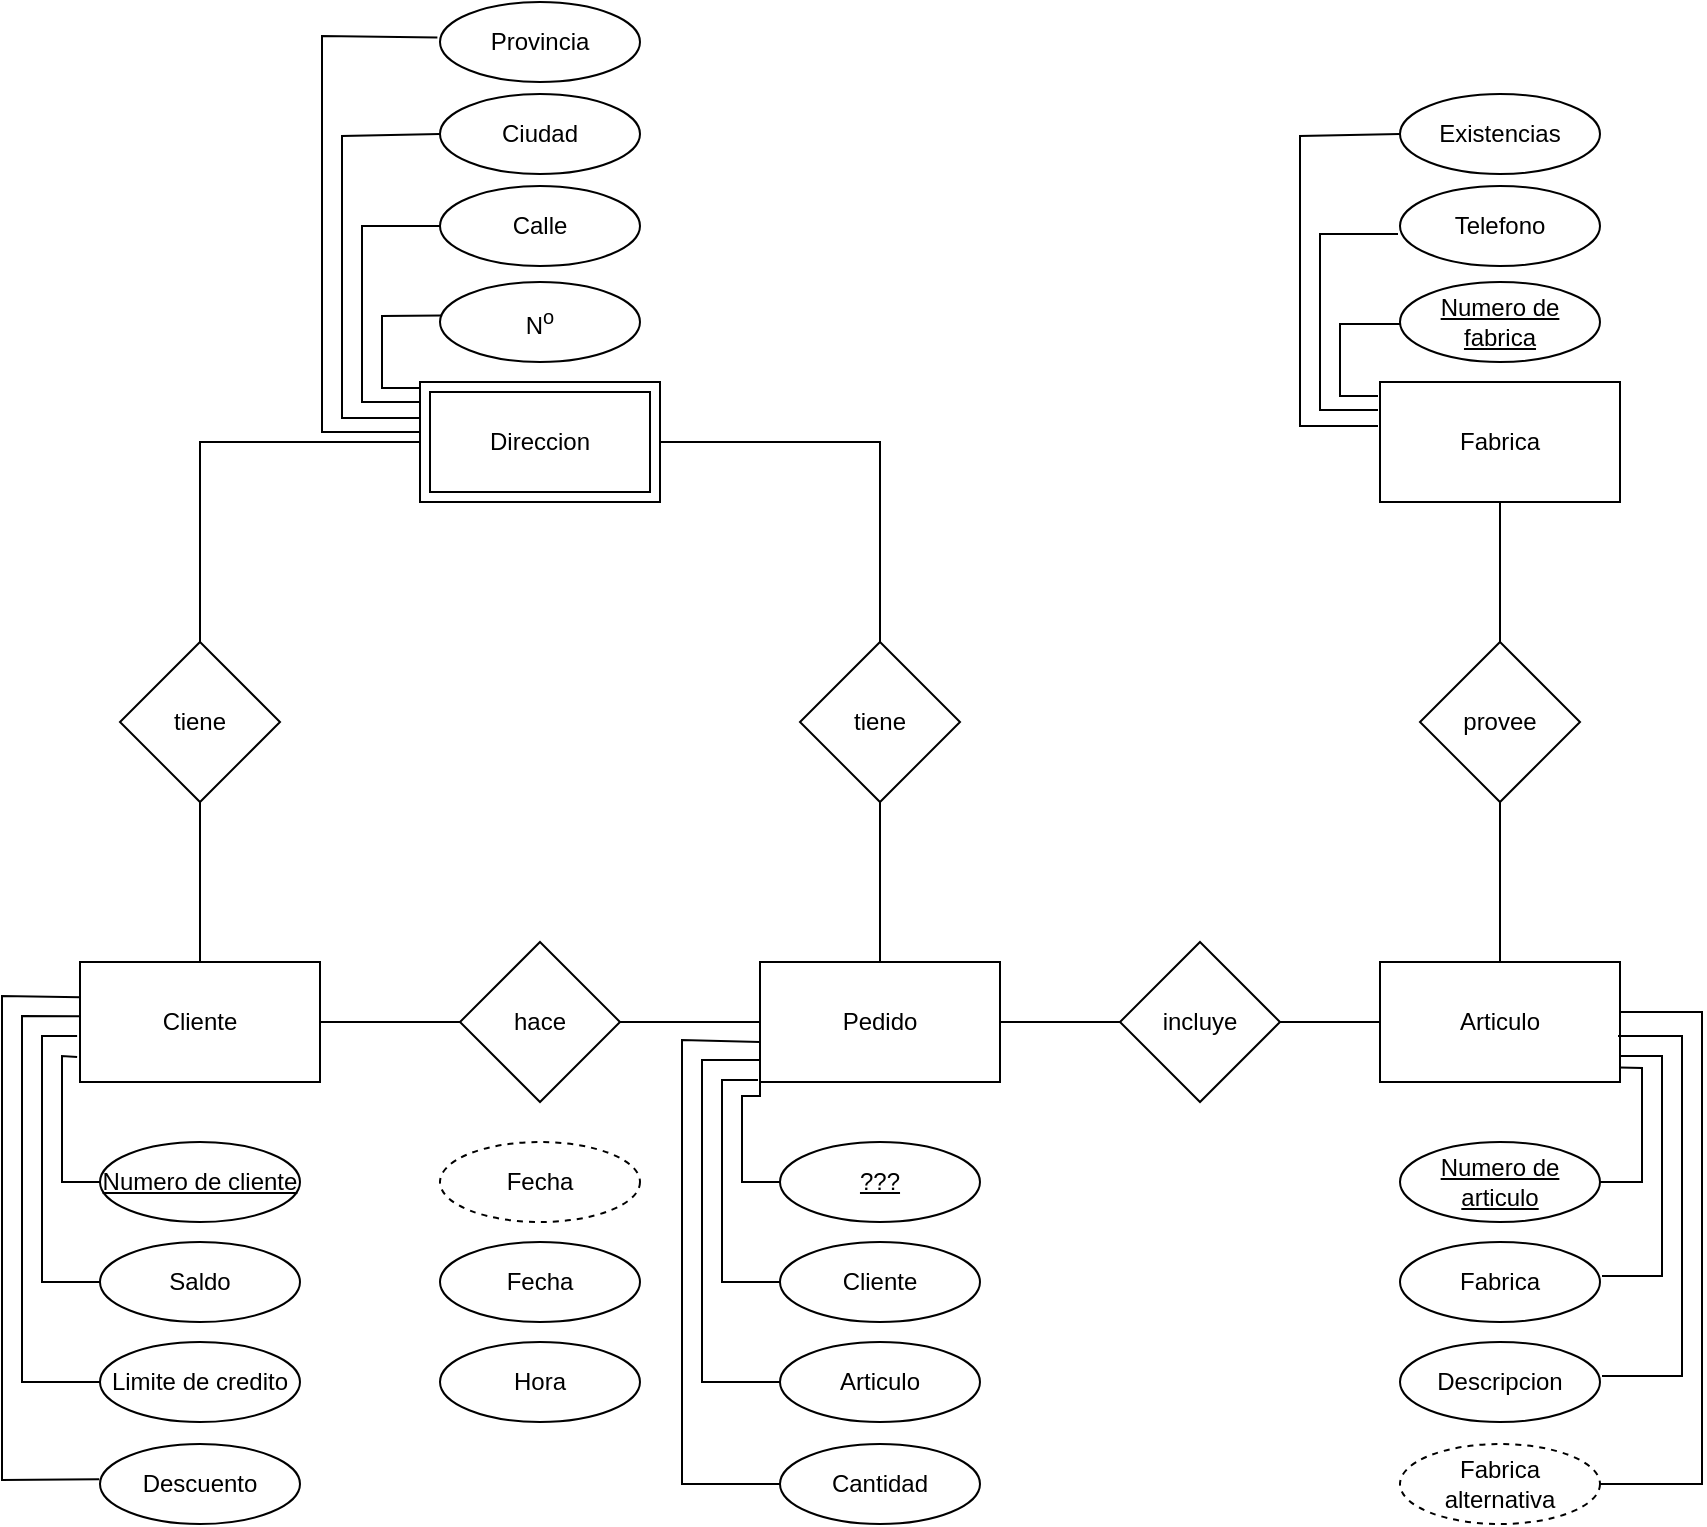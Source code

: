 <mxfile version="21.8.2" type="github">
  <diagram name="Página-1" id="89lUnM1CVFKgz8XGrqw-">
    <mxGraphModel dx="1300" dy="1634" grid="1" gridSize="10" guides="1" tooltips="1" connect="1" arrows="1" fold="1" page="1" pageScale="1" pageWidth="1169" pageHeight="827" math="0" shadow="0">
      <root>
        <mxCell id="0" />
        <mxCell id="1" parent="0" />
        <mxCell id="3N2Si7GXqS0H-kLlzUNv-1" value="Articulo" style="rounded=0;whiteSpace=wrap;html=1;" vertex="1" parent="1">
          <mxGeometry x="729" y="483" width="120" height="60" as="geometry" />
        </mxCell>
        <mxCell id="3N2Si7GXqS0H-kLlzUNv-2" value="Cliente" style="rounded=0;whiteSpace=wrap;html=1;" vertex="1" parent="1">
          <mxGeometry x="79" y="483" width="120" height="60" as="geometry" />
        </mxCell>
        <mxCell id="3N2Si7GXqS0H-kLlzUNv-3" value="Pedido" style="rounded=0;whiteSpace=wrap;html=1;" vertex="1" parent="1">
          <mxGeometry x="419" y="483" width="120" height="60" as="geometry" />
        </mxCell>
        <mxCell id="3N2Si7GXqS0H-kLlzUNv-4" value="Fabrica" style="rounded=0;whiteSpace=wrap;html=1;" vertex="1" parent="1">
          <mxGeometry x="729" y="193" width="120" height="60" as="geometry" />
        </mxCell>
        <mxCell id="3N2Si7GXqS0H-kLlzUNv-6" value="hace" style="rhombus;whiteSpace=wrap;html=1;" vertex="1" parent="1">
          <mxGeometry x="269" y="473" width="80" height="80" as="geometry" />
        </mxCell>
        <mxCell id="3N2Si7GXqS0H-kLlzUNv-7" value="incluye" style="rhombus;whiteSpace=wrap;html=1;" vertex="1" parent="1">
          <mxGeometry x="599" y="473" width="80" height="80" as="geometry" />
        </mxCell>
        <mxCell id="3N2Si7GXqS0H-kLlzUNv-8" value="tiene" style="rhombus;whiteSpace=wrap;html=1;" vertex="1" parent="1">
          <mxGeometry x="99" y="323" width="80" height="80" as="geometry" />
        </mxCell>
        <mxCell id="3N2Si7GXqS0H-kLlzUNv-9" value="tiene" style="rhombus;whiteSpace=wrap;html=1;" vertex="1" parent="1">
          <mxGeometry x="439" y="323" width="80" height="80" as="geometry" />
        </mxCell>
        <mxCell id="3N2Si7GXqS0H-kLlzUNv-10" value="provee" style="rhombus;whiteSpace=wrap;html=1;" vertex="1" parent="1">
          <mxGeometry x="749" y="323" width="80" height="80" as="geometry" />
        </mxCell>
        <mxCell id="3N2Si7GXqS0H-kLlzUNv-11" value="" style="endArrow=none;html=1;rounded=0;entryX=1;entryY=0.5;entryDx=0;entryDy=0;" edge="1" parent="1" source="3N2Si7GXqS0H-kLlzUNv-6" target="3N2Si7GXqS0H-kLlzUNv-2">
          <mxGeometry width="50" height="50" relative="1" as="geometry">
            <mxPoint x="499" y="423" as="sourcePoint" />
            <mxPoint x="549" y="373" as="targetPoint" />
          </mxGeometry>
        </mxCell>
        <mxCell id="3N2Si7GXqS0H-kLlzUNv-12" value="" style="endArrow=none;html=1;rounded=0;entryX=0;entryY=0.5;entryDx=0;entryDy=0;exitX=1;exitY=0.5;exitDx=0;exitDy=0;" edge="1" parent="1" source="3N2Si7GXqS0H-kLlzUNv-6" target="3N2Si7GXqS0H-kLlzUNv-3">
          <mxGeometry width="50" height="50" relative="1" as="geometry">
            <mxPoint x="279" y="523" as="sourcePoint" />
            <mxPoint x="209" y="523" as="targetPoint" />
          </mxGeometry>
        </mxCell>
        <mxCell id="3N2Si7GXqS0H-kLlzUNv-13" value="" style="endArrow=none;html=1;rounded=0;entryX=0.5;entryY=0;entryDx=0;entryDy=0;exitX=0.5;exitY=1;exitDx=0;exitDy=0;" edge="1" parent="1" source="3N2Si7GXqS0H-kLlzUNv-8" target="3N2Si7GXqS0H-kLlzUNv-2">
          <mxGeometry width="50" height="50" relative="1" as="geometry">
            <mxPoint x="359" y="523" as="sourcePoint" />
            <mxPoint x="429" y="523" as="targetPoint" />
          </mxGeometry>
        </mxCell>
        <mxCell id="3N2Si7GXqS0H-kLlzUNv-14" value="" style="endArrow=none;html=1;rounded=0;entryX=0;entryY=0.5;entryDx=0;entryDy=0;exitX=0.5;exitY=0;exitDx=0;exitDy=0;" edge="1" parent="1" source="3N2Si7GXqS0H-kLlzUNv-8">
          <mxGeometry width="50" height="50" relative="1" as="geometry">
            <mxPoint x="149" y="413" as="sourcePoint" />
            <mxPoint x="249" y="223" as="targetPoint" />
            <Array as="points">
              <mxPoint x="139" y="223" />
            </Array>
          </mxGeometry>
        </mxCell>
        <mxCell id="3N2Si7GXqS0H-kLlzUNv-15" value="" style="endArrow=none;html=1;rounded=0;entryX=1;entryY=0.5;entryDx=0;entryDy=0;exitX=0.5;exitY=0;exitDx=0;exitDy=0;" edge="1" parent="1" source="3N2Si7GXqS0H-kLlzUNv-9">
          <mxGeometry width="50" height="50" relative="1" as="geometry">
            <mxPoint x="149" y="333" as="sourcePoint" />
            <mxPoint x="369" y="223" as="targetPoint" />
            <Array as="points">
              <mxPoint x="479" y="223" />
            </Array>
          </mxGeometry>
        </mxCell>
        <mxCell id="3N2Si7GXqS0H-kLlzUNv-16" value="" style="endArrow=none;html=1;rounded=0;exitX=1;exitY=0.5;exitDx=0;exitDy=0;" edge="1" parent="1" source="3N2Si7GXqS0H-kLlzUNv-3" target="3N2Si7GXqS0H-kLlzUNv-7">
          <mxGeometry width="50" height="50" relative="1" as="geometry">
            <mxPoint x="359" y="523" as="sourcePoint" />
            <mxPoint x="429" y="523" as="targetPoint" />
          </mxGeometry>
        </mxCell>
        <mxCell id="3N2Si7GXqS0H-kLlzUNv-17" value="Direccion" style="shape=ext;margin=3;double=1;whiteSpace=wrap;html=1;align=center;" vertex="1" parent="1">
          <mxGeometry x="249" y="193" width="120" height="60" as="geometry" />
        </mxCell>
        <mxCell id="3N2Si7GXqS0H-kLlzUNv-18" value="" style="endArrow=none;html=1;rounded=0;exitX=0.5;exitY=0;exitDx=0;exitDy=0;entryX=0.5;entryY=1;entryDx=0;entryDy=0;" edge="1" parent="1" source="3N2Si7GXqS0H-kLlzUNv-3" target="3N2Si7GXqS0H-kLlzUNv-9">
          <mxGeometry width="50" height="50" relative="1" as="geometry">
            <mxPoint x="549" y="523" as="sourcePoint" />
            <mxPoint x="609" y="523" as="targetPoint" />
          </mxGeometry>
        </mxCell>
        <mxCell id="3N2Si7GXqS0H-kLlzUNv-19" value="" style="endArrow=none;html=1;rounded=0;exitX=0;exitY=0.5;exitDx=0;exitDy=0;entryX=1;entryY=0.5;entryDx=0;entryDy=0;" edge="1" parent="1" source="3N2Si7GXqS0H-kLlzUNv-1" target="3N2Si7GXqS0H-kLlzUNv-7">
          <mxGeometry width="50" height="50" relative="1" as="geometry">
            <mxPoint x="489" y="493" as="sourcePoint" />
            <mxPoint x="489" y="413" as="targetPoint" />
          </mxGeometry>
        </mxCell>
        <mxCell id="3N2Si7GXqS0H-kLlzUNv-20" value="" style="endArrow=none;html=1;rounded=0;exitX=0.5;exitY=0;exitDx=0;exitDy=0;entryX=0.5;entryY=1;entryDx=0;entryDy=0;" edge="1" parent="1" source="3N2Si7GXqS0H-kLlzUNv-1" target="3N2Si7GXqS0H-kLlzUNv-10">
          <mxGeometry width="50" height="50" relative="1" as="geometry">
            <mxPoint x="739" y="523" as="sourcePoint" />
            <mxPoint x="689" y="523" as="targetPoint" />
          </mxGeometry>
        </mxCell>
        <mxCell id="3N2Si7GXqS0H-kLlzUNv-21" value="" style="endArrow=none;html=1;rounded=0;exitX=0.5;exitY=0;exitDx=0;exitDy=0;entryX=0.5;entryY=1;entryDx=0;entryDy=0;" edge="1" parent="1" source="3N2Si7GXqS0H-kLlzUNv-10" target="3N2Si7GXqS0H-kLlzUNv-4">
          <mxGeometry width="50" height="50" relative="1" as="geometry">
            <mxPoint x="799" y="493" as="sourcePoint" />
            <mxPoint x="799" y="413" as="targetPoint" />
          </mxGeometry>
        </mxCell>
        <mxCell id="3N2Si7GXqS0H-kLlzUNv-22" value="Numero de cliente" style="ellipse;whiteSpace=wrap;html=1;align=center;fontStyle=4;" vertex="1" parent="1">
          <mxGeometry x="89" y="573" width="100" height="40" as="geometry" />
        </mxCell>
        <mxCell id="3N2Si7GXqS0H-kLlzUNv-23" value="Numero de articulo" style="ellipse;whiteSpace=wrap;html=1;align=center;fontStyle=4;" vertex="1" parent="1">
          <mxGeometry x="739" y="573" width="100" height="40" as="geometry" />
        </mxCell>
        <mxCell id="3N2Si7GXqS0H-kLlzUNv-24" value="Numero de fabrica" style="ellipse;whiteSpace=wrap;html=1;align=center;fontStyle=4;" vertex="1" parent="1">
          <mxGeometry x="739" y="143" width="100" height="40" as="geometry" />
        </mxCell>
        <mxCell id="3N2Si7GXqS0H-kLlzUNv-25" value="???" style="ellipse;whiteSpace=wrap;html=1;align=center;fontStyle=4;" vertex="1" parent="1">
          <mxGeometry x="429" y="573" width="100" height="40" as="geometry" />
        </mxCell>
        <mxCell id="3N2Si7GXqS0H-kLlzUNv-26" value="Saldo" style="ellipse;whiteSpace=wrap;html=1;" vertex="1" parent="1">
          <mxGeometry x="89" y="623" width="100" height="40" as="geometry" />
        </mxCell>
        <mxCell id="3N2Si7GXqS0H-kLlzUNv-27" value="Limite de credito" style="ellipse;whiteSpace=wrap;html=1;" vertex="1" parent="1">
          <mxGeometry x="89" y="673" width="100" height="40" as="geometry" />
        </mxCell>
        <mxCell id="3N2Si7GXqS0H-kLlzUNv-28" value="Descuento" style="ellipse;whiteSpace=wrap;html=1;" vertex="1" parent="1">
          <mxGeometry x="89" y="724" width="100" height="40" as="geometry" />
        </mxCell>
        <mxCell id="3N2Si7GXqS0H-kLlzUNv-29" value="Fabrica" style="ellipse;whiteSpace=wrap;html=1;" vertex="1" parent="1">
          <mxGeometry x="739" y="623" width="100" height="40" as="geometry" />
        </mxCell>
        <mxCell id="3N2Si7GXqS0H-kLlzUNv-30" value="Descripcion" style="ellipse;whiteSpace=wrap;html=1;" vertex="1" parent="1">
          <mxGeometry x="739" y="673" width="100" height="40" as="geometry" />
        </mxCell>
        <mxCell id="3N2Si7GXqS0H-kLlzUNv-31" value="Fabrica alternativa" style="ellipse;whiteSpace=wrap;html=1;align=center;dashed=1;" vertex="1" parent="1">
          <mxGeometry x="739" y="724" width="100" height="40" as="geometry" />
        </mxCell>
        <mxCell id="3N2Si7GXqS0H-kLlzUNv-32" value="Telefono" style="ellipse;whiteSpace=wrap;html=1;" vertex="1" parent="1">
          <mxGeometry x="739" y="95" width="100" height="40" as="geometry" />
        </mxCell>
        <mxCell id="3N2Si7GXqS0H-kLlzUNv-33" value="Existencias" style="ellipse;whiteSpace=wrap;html=1;" vertex="1" parent="1">
          <mxGeometry x="739" y="49" width="100" height="40" as="geometry" />
        </mxCell>
        <mxCell id="3N2Si7GXqS0H-kLlzUNv-34" value="N&lt;sup&gt;o&lt;/sup&gt;" style="ellipse;whiteSpace=wrap;html=1;" vertex="1" parent="1">
          <mxGeometry x="259" y="143" width="100" height="40" as="geometry" />
        </mxCell>
        <mxCell id="3N2Si7GXqS0H-kLlzUNv-35" value="Calle" style="ellipse;whiteSpace=wrap;html=1;" vertex="1" parent="1">
          <mxGeometry x="259" y="95" width="100" height="40" as="geometry" />
        </mxCell>
        <mxCell id="3N2Si7GXqS0H-kLlzUNv-36" value="Ciudad" style="ellipse;whiteSpace=wrap;html=1;" vertex="1" parent="1">
          <mxGeometry x="259" y="49" width="100" height="40" as="geometry" />
        </mxCell>
        <mxCell id="3N2Si7GXqS0H-kLlzUNv-37" value="Provincia" style="ellipse;whiteSpace=wrap;html=1;" vertex="1" parent="1">
          <mxGeometry x="259" y="3" width="100" height="40" as="geometry" />
        </mxCell>
        <mxCell id="3N2Si7GXqS0H-kLlzUNv-38" value="Cliente" style="ellipse;whiteSpace=wrap;html=1;" vertex="1" parent="1">
          <mxGeometry x="429" y="623" width="100" height="40" as="geometry" />
        </mxCell>
        <mxCell id="3N2Si7GXqS0H-kLlzUNv-40" value="Articulo" style="ellipse;whiteSpace=wrap;html=1;" vertex="1" parent="1">
          <mxGeometry x="429" y="673" width="100" height="40" as="geometry" />
        </mxCell>
        <mxCell id="3N2Si7GXqS0H-kLlzUNv-41" value="Cantidad" style="ellipse;whiteSpace=wrap;html=1;" vertex="1" parent="1">
          <mxGeometry x="429" y="724" width="100" height="40" as="geometry" />
        </mxCell>
        <mxCell id="3N2Si7GXqS0H-kLlzUNv-42" value="Fecha" style="ellipse;whiteSpace=wrap;html=1;align=center;dashed=1;" vertex="1" parent="1">
          <mxGeometry x="259" y="573" width="100" height="40" as="geometry" />
        </mxCell>
        <mxCell id="3N2Si7GXqS0H-kLlzUNv-45" value="Fecha" style="ellipse;whiteSpace=wrap;html=1;" vertex="1" parent="1">
          <mxGeometry x="259" y="623" width="100" height="40" as="geometry" />
        </mxCell>
        <mxCell id="3N2Si7GXqS0H-kLlzUNv-46" value="Hora" style="ellipse;whiteSpace=wrap;html=1;" vertex="1" parent="1">
          <mxGeometry x="259" y="673" width="100" height="40" as="geometry" />
        </mxCell>
        <mxCell id="3N2Si7GXqS0H-kLlzUNv-47" value="" style="endArrow=none;html=1;rounded=0;entryX=-0.012;entryY=0.792;entryDx=0;entryDy=0;exitX=0;exitY=0.5;exitDx=0;exitDy=0;entryPerimeter=0;" edge="1" parent="1" source="3N2Si7GXqS0H-kLlzUNv-22" target="3N2Si7GXqS0H-kLlzUNv-2">
          <mxGeometry width="50" height="50" relative="1" as="geometry">
            <mxPoint x="149" y="413" as="sourcePoint" />
            <mxPoint x="149" y="493" as="targetPoint" />
            <Array as="points">
              <mxPoint x="70" y="593" />
              <mxPoint x="70" y="530" />
            </Array>
          </mxGeometry>
        </mxCell>
        <mxCell id="3N2Si7GXqS0H-kLlzUNv-48" value="" style="endArrow=none;html=1;rounded=0;entryX=-0.012;entryY=0.616;entryDx=0;entryDy=0;exitX=0;exitY=0.5;exitDx=0;exitDy=0;entryPerimeter=0;" edge="1" parent="1" source="3N2Si7GXqS0H-kLlzUNv-26" target="3N2Si7GXqS0H-kLlzUNv-2">
          <mxGeometry width="50" height="50" relative="1" as="geometry">
            <mxPoint x="99" y="603" as="sourcePoint" />
            <mxPoint x="88" y="541" as="targetPoint" />
            <Array as="points">
              <mxPoint x="60" y="643" />
              <mxPoint x="60" y="520" />
            </Array>
          </mxGeometry>
        </mxCell>
        <mxCell id="3N2Si7GXqS0H-kLlzUNv-49" value="" style="endArrow=none;html=1;rounded=0;entryX=-0.003;entryY=0.453;entryDx=0;entryDy=0;exitX=0;exitY=0.5;exitDx=0;exitDy=0;entryPerimeter=0;" edge="1" parent="1" source="3N2Si7GXqS0H-kLlzUNv-27" target="3N2Si7GXqS0H-kLlzUNv-2">
          <mxGeometry width="50" height="50" relative="1" as="geometry">
            <mxPoint x="99" y="653" as="sourcePoint" />
            <mxPoint x="88" y="530" as="targetPoint" />
            <Array as="points">
              <mxPoint x="50" y="693" />
              <mxPoint x="50" y="510" />
            </Array>
          </mxGeometry>
        </mxCell>
        <mxCell id="3N2Si7GXqS0H-kLlzUNv-50" value="" style="endArrow=none;html=1;rounded=0;entryX=0.002;entryY=0.294;entryDx=0;entryDy=0;exitX=-0.004;exitY=0.442;exitDx=0;exitDy=0;entryPerimeter=0;exitPerimeter=0;" edge="1" parent="1" source="3N2Si7GXqS0H-kLlzUNv-28" target="3N2Si7GXqS0H-kLlzUNv-2">
          <mxGeometry width="50" height="50" relative="1" as="geometry">
            <mxPoint x="99" y="703" as="sourcePoint" />
            <mxPoint x="89" y="520" as="targetPoint" />
            <Array as="points">
              <mxPoint x="40" y="742" />
              <mxPoint x="40" y="500" />
            </Array>
          </mxGeometry>
        </mxCell>
        <mxCell id="3N2Si7GXqS0H-kLlzUNv-60" value="" style="endArrow=none;html=1;rounded=0;entryX=0;entryY=1;entryDx=0;entryDy=0;exitX=0;exitY=0.5;exitDx=0;exitDy=0;" edge="1" parent="1" source="3N2Si7GXqS0H-kLlzUNv-25" target="3N2Si7GXqS0H-kLlzUNv-3">
          <mxGeometry width="50" height="50" relative="1" as="geometry">
            <mxPoint x="429" y="615" as="sourcePoint" />
            <mxPoint x="418" y="553" as="targetPoint" />
            <Array as="points">
              <mxPoint x="410" y="593" />
              <mxPoint x="410" y="550" />
              <mxPoint x="419" y="550" />
            </Array>
          </mxGeometry>
        </mxCell>
        <mxCell id="3N2Si7GXqS0H-kLlzUNv-61" value="" style="endArrow=none;html=1;rounded=0;entryX=-0.012;entryY=0.616;entryDx=0;entryDy=0;exitX=0;exitY=0.5;exitDx=0;exitDy=0;entryPerimeter=0;" edge="1" parent="1" source="3N2Si7GXqS0H-kLlzUNv-38">
          <mxGeometry width="50" height="50" relative="1" as="geometry">
            <mxPoint x="429" y="665" as="sourcePoint" />
            <mxPoint x="418" y="542" as="targetPoint" />
            <Array as="points">
              <mxPoint x="400" y="643" />
              <mxPoint x="400" y="542" />
            </Array>
          </mxGeometry>
        </mxCell>
        <mxCell id="3N2Si7GXqS0H-kLlzUNv-62" value="" style="endArrow=none;html=1;rounded=0;entryX=-0.003;entryY=0.453;entryDx=0;entryDy=0;exitX=0;exitY=0.5;exitDx=0;exitDy=0;entryPerimeter=0;" edge="1" parent="1" source="3N2Si7GXqS0H-kLlzUNv-40">
          <mxGeometry width="50" height="50" relative="1" as="geometry">
            <mxPoint x="429" y="715" as="sourcePoint" />
            <mxPoint x="419" y="532" as="targetPoint" />
            <Array as="points">
              <mxPoint x="390" y="693" />
              <mxPoint x="390" y="532" />
            </Array>
          </mxGeometry>
        </mxCell>
        <mxCell id="3N2Si7GXqS0H-kLlzUNv-63" value="" style="endArrow=none;html=1;rounded=0;entryX=0.002;entryY=0.294;entryDx=0;entryDy=0;exitX=0;exitY=0.5;exitDx=0;exitDy=0;entryPerimeter=0;" edge="1" parent="1" source="3N2Si7GXqS0H-kLlzUNv-41">
          <mxGeometry width="50" height="50" relative="1" as="geometry">
            <mxPoint x="429" y="764" as="sourcePoint" />
            <mxPoint x="419" y="523" as="targetPoint" />
            <Array as="points">
              <mxPoint x="380" y="744" />
              <mxPoint x="380" y="522" />
            </Array>
          </mxGeometry>
        </mxCell>
        <mxCell id="3N2Si7GXqS0H-kLlzUNv-64" value="" style="endArrow=none;html=1;rounded=0;entryX=-0.012;entryY=0.792;entryDx=0;entryDy=0;exitX=0.011;exitY=0.419;exitDx=0;exitDy=0;entryPerimeter=0;exitPerimeter=0;" edge="1" parent="1" source="3N2Si7GXqS0H-kLlzUNv-34">
          <mxGeometry width="50" height="50" relative="1" as="geometry">
            <mxPoint x="259" y="161" as="sourcePoint" />
            <mxPoint x="249" y="196" as="targetPoint" />
            <Array as="points">
              <mxPoint x="230" y="160" />
              <mxPoint x="230" y="196" />
            </Array>
          </mxGeometry>
        </mxCell>
        <mxCell id="3N2Si7GXqS0H-kLlzUNv-65" value="" style="endArrow=none;html=1;rounded=0;entryX=-0.012;entryY=0.616;entryDx=0;entryDy=0;exitX=0;exitY=0.5;exitDx=0;exitDy=0;entryPerimeter=0;" edge="1" parent="1" source="3N2Si7GXqS0H-kLlzUNv-35">
          <mxGeometry width="50" height="50" relative="1" as="geometry">
            <mxPoint x="238" y="80" as="sourcePoint" />
            <mxPoint x="249" y="203" as="targetPoint" />
            <Array as="points">
              <mxPoint x="220" y="115" />
              <mxPoint x="220" y="203" />
            </Array>
          </mxGeometry>
        </mxCell>
        <mxCell id="3N2Si7GXqS0H-kLlzUNv-66" value="" style="endArrow=none;html=1;rounded=0;entryX=-0.003;entryY=0.453;entryDx=0;entryDy=0;exitX=0;exitY=0.5;exitDx=0;exitDy=0;entryPerimeter=0;" edge="1" parent="1" source="3N2Si7GXqS0H-kLlzUNv-36">
          <mxGeometry width="50" height="50" relative="1" as="geometry">
            <mxPoint x="239" y="28" as="sourcePoint" />
            <mxPoint x="249" y="211" as="targetPoint" />
            <Array as="points">
              <mxPoint x="210" y="70" />
              <mxPoint x="210" y="211" />
            </Array>
          </mxGeometry>
        </mxCell>
        <mxCell id="3N2Si7GXqS0H-kLlzUNv-67" value="" style="endArrow=none;html=1;rounded=0;entryX=0.002;entryY=0.294;entryDx=0;entryDy=0;exitX=-0.013;exitY=0.444;exitDx=0;exitDy=0;entryPerimeter=0;exitPerimeter=0;" edge="1" parent="1" source="3N2Si7GXqS0H-kLlzUNv-37">
          <mxGeometry width="50" height="50" relative="1" as="geometry">
            <mxPoint x="239" y="-23" as="sourcePoint" />
            <mxPoint x="249" y="218" as="targetPoint" />
            <Array as="points">
              <mxPoint x="200" y="20" />
              <mxPoint x="200" y="218" />
            </Array>
          </mxGeometry>
        </mxCell>
        <mxCell id="3N2Si7GXqS0H-kLlzUNv-68" value="" style="endArrow=none;html=1;rounded=0;entryX=-0.012;entryY=0.792;entryDx=0;entryDy=0;exitX=0.011;exitY=0.419;exitDx=0;exitDy=0;entryPerimeter=0;exitPerimeter=0;" edge="1" parent="1">
          <mxGeometry width="50" height="50" relative="1" as="geometry">
            <mxPoint x="739" y="164" as="sourcePoint" />
            <mxPoint x="728" y="200" as="targetPoint" />
            <Array as="points">
              <mxPoint x="709" y="164" />
              <mxPoint x="709" y="200" />
            </Array>
          </mxGeometry>
        </mxCell>
        <mxCell id="3N2Si7GXqS0H-kLlzUNv-69" value="" style="endArrow=none;html=1;rounded=0;entryX=-0.012;entryY=0.616;entryDx=0;entryDy=0;exitX=0;exitY=0.5;exitDx=0;exitDy=0;entryPerimeter=0;" edge="1" parent="1">
          <mxGeometry width="50" height="50" relative="1" as="geometry">
            <mxPoint x="738" y="119" as="sourcePoint" />
            <mxPoint x="728" y="207" as="targetPoint" />
            <Array as="points">
              <mxPoint x="699" y="119" />
              <mxPoint x="699" y="207" />
            </Array>
          </mxGeometry>
        </mxCell>
        <mxCell id="3N2Si7GXqS0H-kLlzUNv-70" value="" style="endArrow=none;html=1;rounded=0;entryX=-0.003;entryY=0.453;entryDx=0;entryDy=0;exitX=0;exitY=0.5;exitDx=0;exitDy=0;entryPerimeter=0;" edge="1" parent="1" source="3N2Si7GXqS0H-kLlzUNv-33">
          <mxGeometry width="50" height="50" relative="1" as="geometry">
            <mxPoint x="738" y="73" as="sourcePoint" />
            <mxPoint x="728" y="215" as="targetPoint" />
            <Array as="points">
              <mxPoint x="689" y="70" />
              <mxPoint x="689" y="215" />
            </Array>
          </mxGeometry>
        </mxCell>
        <mxCell id="3N2Si7GXqS0H-kLlzUNv-76" value="" style="endArrow=none;html=1;rounded=0;exitX=0.999;exitY=0.88;exitDx=0;exitDy=0;entryX=1;entryY=0.5;entryDx=0;entryDy=0;exitPerimeter=0;" edge="1" parent="1" source="3N2Si7GXqS0H-kLlzUNv-1" target="3N2Si7GXqS0H-kLlzUNv-23">
          <mxGeometry width="50" height="50" relative="1" as="geometry">
            <mxPoint x="739" y="523" as="sourcePoint" />
            <mxPoint x="689" y="523" as="targetPoint" />
            <Array as="points">
              <mxPoint x="860" y="536" />
              <mxPoint x="860" y="593" />
            </Array>
          </mxGeometry>
        </mxCell>
        <mxCell id="3N2Si7GXqS0H-kLlzUNv-79" value="" style="endArrow=none;html=1;rounded=0;exitX=0.999;exitY=0.88;exitDx=0;exitDy=0;exitPerimeter=0;" edge="1" parent="1">
          <mxGeometry width="50" height="50" relative="1" as="geometry">
            <mxPoint x="849" y="530" as="sourcePoint" />
            <mxPoint x="840" y="640" as="targetPoint" />
            <Array as="points">
              <mxPoint x="870" y="530" />
              <mxPoint x="870" y="640" />
            </Array>
          </mxGeometry>
        </mxCell>
        <mxCell id="3N2Si7GXqS0H-kLlzUNv-80" value="" style="endArrow=none;html=1;rounded=0;exitX=0.999;exitY=0.88;exitDx=0;exitDy=0;exitPerimeter=0;" edge="1" parent="1">
          <mxGeometry width="50" height="50" relative="1" as="geometry">
            <mxPoint x="848" y="520" as="sourcePoint" />
            <mxPoint x="840" y="690" as="targetPoint" />
            <Array as="points">
              <mxPoint x="880" y="520" />
              <mxPoint x="880" y="690" />
            </Array>
          </mxGeometry>
        </mxCell>
        <mxCell id="3N2Si7GXqS0H-kLlzUNv-81" value="" style="endArrow=none;html=1;rounded=0;exitX=0.999;exitY=0.88;exitDx=0;exitDy=0;exitPerimeter=0;entryX=1;entryY=0.5;entryDx=0;entryDy=0;" edge="1" parent="1" target="3N2Si7GXqS0H-kLlzUNv-31">
          <mxGeometry width="50" height="50" relative="1" as="geometry">
            <mxPoint x="849" y="508" as="sourcePoint" />
            <mxPoint x="841" y="678" as="targetPoint" />
            <Array as="points">
              <mxPoint x="890" y="508" />
              <mxPoint x="890" y="744" />
            </Array>
          </mxGeometry>
        </mxCell>
      </root>
    </mxGraphModel>
  </diagram>
</mxfile>
